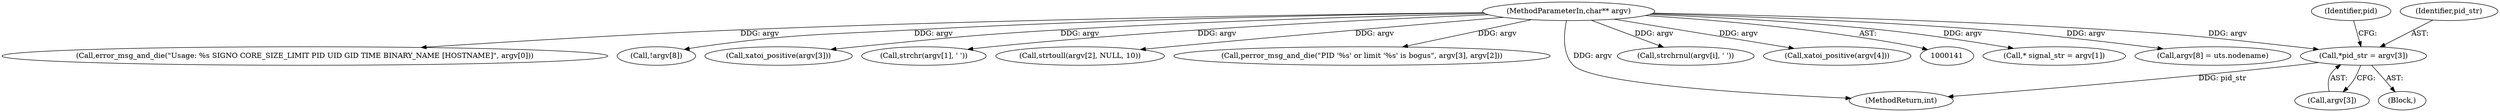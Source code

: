 digraph "0_abrt_80408e9e24a1c10f85fd969e1853e0f192157f92_0@pointer" {
"1000294" [label="(Call,*pid_str = argv[3])"];
"1000143" [label="(MethodParameterIn,char** argv)"];
"1000296" [label="(Call,argv[3])"];
"1000256" [label="(Call,* signal_str = argv[1])"];
"1000353" [label="(Call,argv[8] = uts.nodename)"];
"1000294" [label="(Call,*pid_str = argv[3])"];
"1000170" [label="(Call,error_msg_and_die(\"Usage: %s SIGNO CORE_SIZE_LIMIT PID UID GID TIME BINARY_NAME [HOSTNAME]\", argv[0]))"];
"1000345" [label="(Call,!argv[8])"];
"1000302" [label="(Call,xatoi_positive(argv[3]))"];
"1000176" [label="(Call,strchr(argv[1], ' '))"];
"1000301" [label="(Identifier,pid)"];
"1000269" [label="(Call,strtoull(argv[2], NULL, 10))"];
"1000320" [label="(Call,perror_msg_and_die(\"PID '%s' or limit '%s' is bogus\", argv[3], argv[2]))"];
"1001168" [label="(MethodReturn,int)"];
"1000295" [label="(Identifier,pid_str)"];
"1000195" [label="(Call,strchrnul(argv[i], ' '))"];
"1000309" [label="(Call,xatoi_positive(argv[4]))"];
"1000143" [label="(MethodParameterIn,char** argv)"];
"1000144" [label="(Block,)"];
"1000294" -> "1000144"  [label="AST: "];
"1000294" -> "1000296"  [label="CFG: "];
"1000295" -> "1000294"  [label="AST: "];
"1000296" -> "1000294"  [label="AST: "];
"1000301" -> "1000294"  [label="CFG: "];
"1000294" -> "1001168"  [label="DDG: pid_str"];
"1000143" -> "1000294"  [label="DDG: argv"];
"1000143" -> "1000141"  [label="AST: "];
"1000143" -> "1001168"  [label="DDG: argv"];
"1000143" -> "1000170"  [label="DDG: argv"];
"1000143" -> "1000176"  [label="DDG: argv"];
"1000143" -> "1000195"  [label="DDG: argv"];
"1000143" -> "1000256"  [label="DDG: argv"];
"1000143" -> "1000269"  [label="DDG: argv"];
"1000143" -> "1000302"  [label="DDG: argv"];
"1000143" -> "1000309"  [label="DDG: argv"];
"1000143" -> "1000320"  [label="DDG: argv"];
"1000143" -> "1000345"  [label="DDG: argv"];
"1000143" -> "1000353"  [label="DDG: argv"];
}
